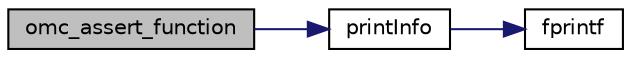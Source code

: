 digraph "omc_assert_function"
{
  edge [fontname="Helvetica",fontsize="10",labelfontname="Helvetica",labelfontsize="10"];
  node [fontname="Helvetica",fontsize="10",shape=record];
  rankdir="LR";
  Node10 [label="omc_assert_function",height=0.2,width=0.4,color="black", fillcolor="grey75", style="filled", fontcolor="black"];
  Node10 -> Node11 [color="midnightblue",fontsize="10",style="solid",fontname="Helvetica"];
  Node11 [label="printInfo",height=0.2,width=0.4,color="black", fillcolor="white", style="filled",URL="$d8/d3d/omc__error_8c.html#a98422acf4b870324a22228f68361c653"];
  Node11 -> Node12 [color="midnightblue",fontsize="10",style="solid",fontname="Helvetica"];
  Node12 [label="fprintf",height=0.2,width=0.4,color="black", fillcolor="white", style="filled",URL="$d2/d8c/examplehs038_8m.html#ae272956ea74f28b2f067d455fead331f"];
}
